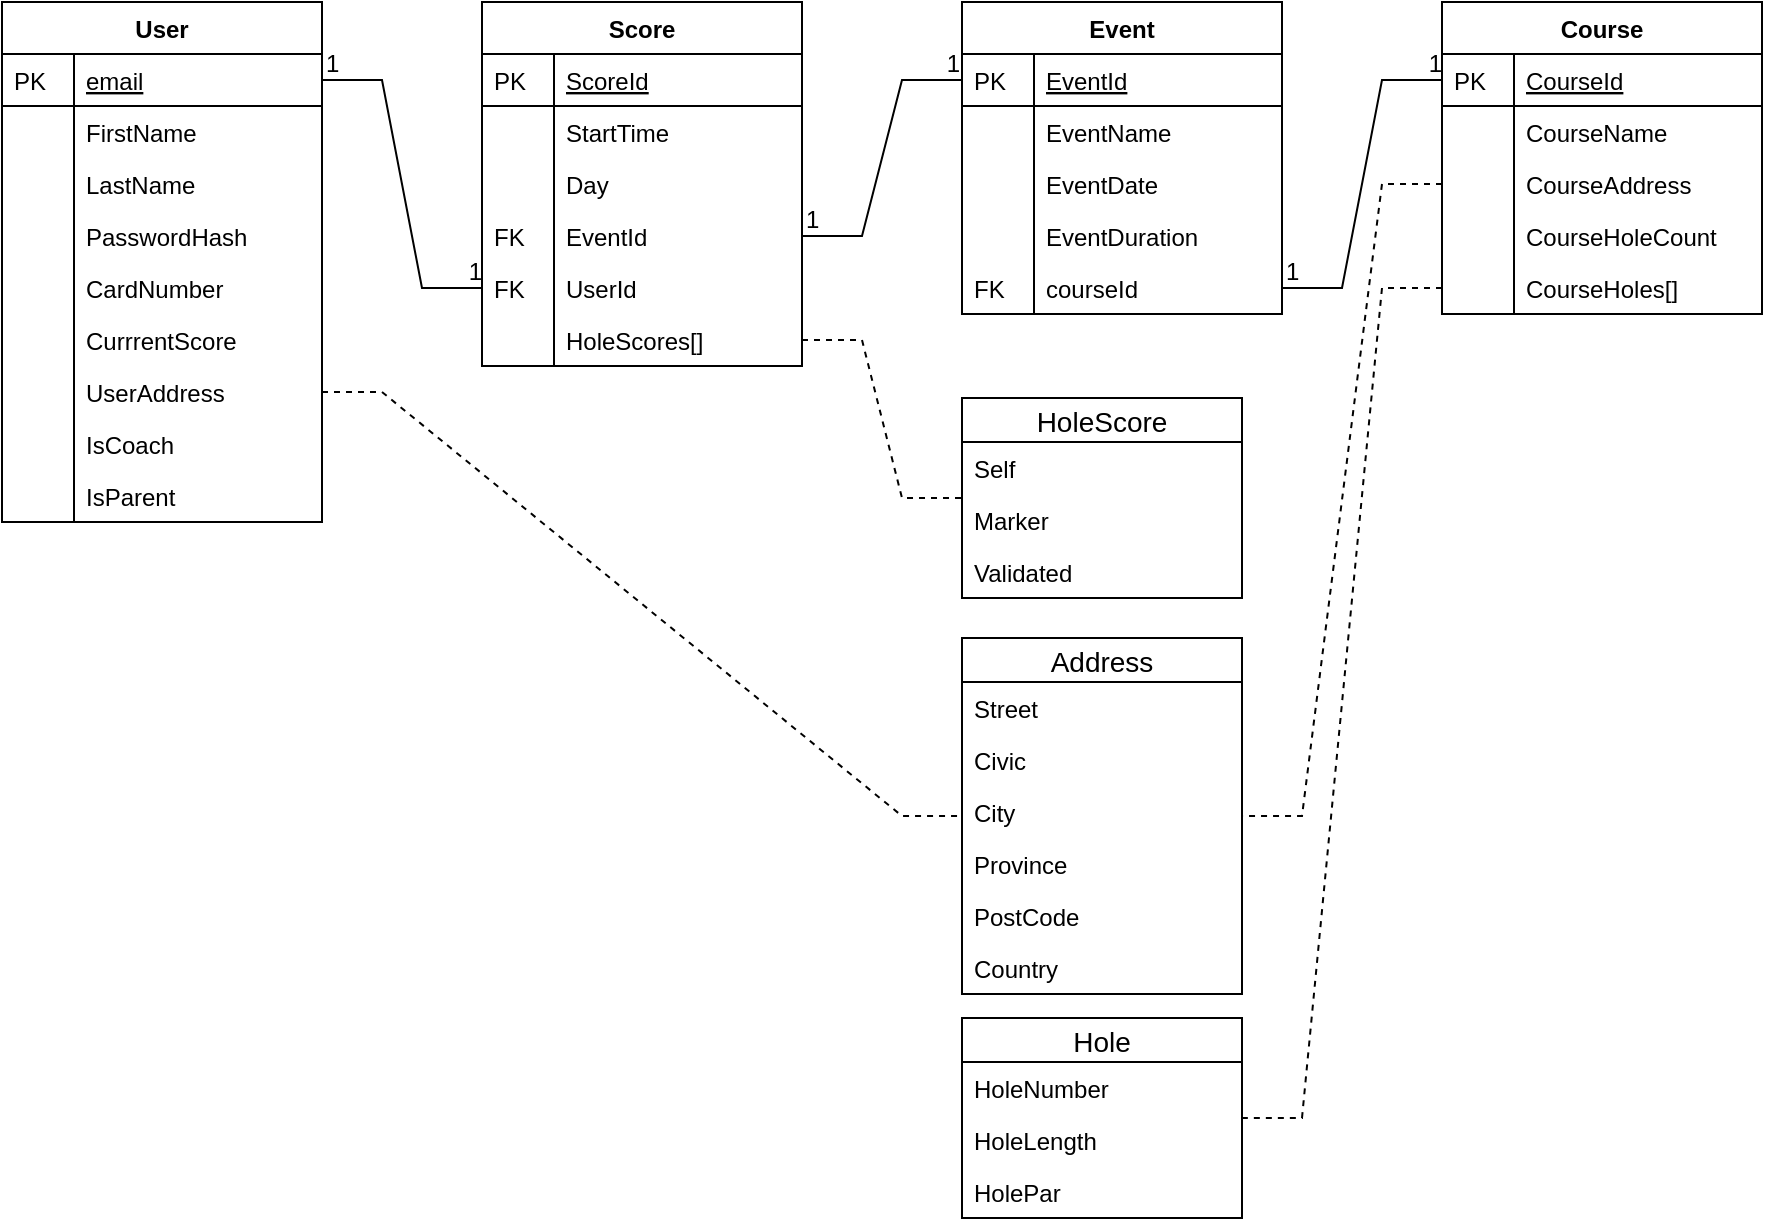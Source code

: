 <mxfile version="12.9.13" type="device"><diagram id="C5RBs43oDa-KdzZeNtuy" name="Page-1"><mxGraphModel dx="901" dy="680" grid="1" gridSize="10" guides="1" tooltips="1" connect="1" arrows="1" fold="1" page="1" pageScale="1" pageWidth="1169" pageHeight="827" math="0" shadow="0"><root><mxCell id="WIyWlLk6GJQsqaUBKTNV-0"/><mxCell id="WIyWlLk6GJQsqaUBKTNV-1" parent="WIyWlLk6GJQsqaUBKTNV-0"/><mxCell id="zkfFHV4jXpPFQw0GAbJ--51" value="User" style="swimlane;fontStyle=1;childLayout=stackLayout;horizontal=1;startSize=26;horizontalStack=0;resizeParent=1;resizeLast=0;collapsible=1;marginBottom=0;rounded=0;shadow=0;strokeWidth=1;" parent="WIyWlLk6GJQsqaUBKTNV-1" vertex="1"><mxGeometry x="40" y="42" width="160" height="260" as="geometry"><mxRectangle x="20" y="80" width="160" height="26" as="alternateBounds"/></mxGeometry></mxCell><mxCell id="zkfFHV4jXpPFQw0GAbJ--52" value="email" style="shape=partialRectangle;top=0;left=0;right=0;bottom=1;align=left;verticalAlign=top;fillColor=none;spacingLeft=40;spacingRight=4;overflow=hidden;rotatable=0;points=[[0,0.5],[1,0.5]];portConstraint=eastwest;dropTarget=0;rounded=0;shadow=0;strokeWidth=1;fontStyle=4" parent="zkfFHV4jXpPFQw0GAbJ--51" vertex="1"><mxGeometry y="26" width="160" height="26" as="geometry"/></mxCell><mxCell id="zkfFHV4jXpPFQw0GAbJ--53" value="PK" style="shape=partialRectangle;top=0;left=0;bottom=0;fillColor=none;align=left;verticalAlign=top;spacingLeft=4;spacingRight=4;overflow=hidden;rotatable=0;points=[];portConstraint=eastwest;part=1;" parent="zkfFHV4jXpPFQw0GAbJ--52" vertex="1" connectable="0"><mxGeometry width="36" height="26" as="geometry"/></mxCell><mxCell id="zkfFHV4jXpPFQw0GAbJ--54" value="FirstName" style="shape=partialRectangle;top=0;left=0;right=0;bottom=0;align=left;verticalAlign=top;fillColor=none;spacingLeft=40;spacingRight=4;overflow=hidden;rotatable=0;points=[[0,0.5],[1,0.5]];portConstraint=eastwest;dropTarget=0;rounded=0;shadow=0;strokeWidth=1;" parent="zkfFHV4jXpPFQw0GAbJ--51" vertex="1"><mxGeometry y="52" width="160" height="26" as="geometry"/></mxCell><mxCell id="zkfFHV4jXpPFQw0GAbJ--55" value="" style="shape=partialRectangle;top=0;left=0;bottom=0;fillColor=none;align=left;verticalAlign=top;spacingLeft=4;spacingRight=4;overflow=hidden;rotatable=0;points=[];portConstraint=eastwest;part=1;" parent="zkfFHV4jXpPFQw0GAbJ--54" vertex="1" connectable="0"><mxGeometry width="36" height="26" as="geometry"/></mxCell><mxCell id="CNbzcFAfPootxd4gBOf6-0" value="LastName" style="shape=partialRectangle;top=0;left=0;right=0;bottom=0;align=left;verticalAlign=top;fillColor=none;spacingLeft=40;spacingRight=4;overflow=hidden;rotatable=0;points=[[0,0.5],[1,0.5]];portConstraint=eastwest;dropTarget=0;rounded=0;shadow=0;strokeWidth=1;" parent="zkfFHV4jXpPFQw0GAbJ--51" vertex="1"><mxGeometry y="78" width="160" height="26" as="geometry"/></mxCell><mxCell id="CNbzcFAfPootxd4gBOf6-1" value="" style="shape=partialRectangle;top=0;left=0;bottom=0;fillColor=none;align=left;verticalAlign=top;spacingLeft=4;spacingRight=4;overflow=hidden;rotatable=0;points=[];portConstraint=eastwest;part=1;" parent="CNbzcFAfPootxd4gBOf6-0" vertex="1" connectable="0"><mxGeometry width="36" height="26" as="geometry"/></mxCell><mxCell id="CNbzcFAfPootxd4gBOf6-2" value="PasswordHash" style="shape=partialRectangle;top=0;left=0;right=0;bottom=0;align=left;verticalAlign=top;fillColor=none;spacingLeft=40;spacingRight=4;overflow=hidden;rotatable=0;points=[[0,0.5],[1,0.5]];portConstraint=eastwest;dropTarget=0;rounded=0;shadow=0;strokeWidth=1;" parent="zkfFHV4jXpPFQw0GAbJ--51" vertex="1"><mxGeometry y="104" width="160" height="26" as="geometry"/></mxCell><mxCell id="CNbzcFAfPootxd4gBOf6-3" value="" style="shape=partialRectangle;top=0;left=0;bottom=0;fillColor=none;align=left;verticalAlign=top;spacingLeft=4;spacingRight=4;overflow=hidden;rotatable=0;points=[];portConstraint=eastwest;part=1;" parent="CNbzcFAfPootxd4gBOf6-2" vertex="1" connectable="0"><mxGeometry width="36" height="26" as="geometry"/></mxCell><mxCell id="CNbzcFAfPootxd4gBOf6-4" value="CardNumber" style="shape=partialRectangle;top=0;left=0;right=0;bottom=0;align=left;verticalAlign=top;fillColor=none;spacingLeft=40;spacingRight=4;overflow=hidden;rotatable=0;points=[[0,0.5],[1,0.5]];portConstraint=eastwest;dropTarget=0;rounded=0;shadow=0;strokeWidth=1;" parent="zkfFHV4jXpPFQw0GAbJ--51" vertex="1"><mxGeometry y="130" width="160" height="26" as="geometry"/></mxCell><mxCell id="CNbzcFAfPootxd4gBOf6-5" value="" style="shape=partialRectangle;top=0;left=0;bottom=0;fillColor=none;align=left;verticalAlign=top;spacingLeft=4;spacingRight=4;overflow=hidden;rotatable=0;points=[];portConstraint=eastwest;part=1;" parent="CNbzcFAfPootxd4gBOf6-4" vertex="1" connectable="0"><mxGeometry width="36" height="26" as="geometry"/></mxCell><mxCell id="CNbzcFAfPootxd4gBOf6-6" value="CurrrentScore" style="shape=partialRectangle;top=0;left=0;right=0;bottom=0;align=left;verticalAlign=top;fillColor=none;spacingLeft=40;spacingRight=4;overflow=hidden;rotatable=0;points=[[0,0.5],[1,0.5]];portConstraint=eastwest;dropTarget=0;rounded=0;shadow=0;strokeWidth=1;" parent="zkfFHV4jXpPFQw0GAbJ--51" vertex="1"><mxGeometry y="156" width="160" height="26" as="geometry"/></mxCell><mxCell id="CNbzcFAfPootxd4gBOf6-7" value="" style="shape=partialRectangle;top=0;left=0;bottom=0;fillColor=none;align=left;verticalAlign=top;spacingLeft=4;spacingRight=4;overflow=hidden;rotatable=0;points=[];portConstraint=eastwest;part=1;" parent="CNbzcFAfPootxd4gBOf6-6" vertex="1" connectable="0"><mxGeometry width="36" height="26" as="geometry"/></mxCell><mxCell id="CNbzcFAfPootxd4gBOf6-12" value="UserAddress" style="shape=partialRectangle;top=0;left=0;right=0;bottom=0;align=left;verticalAlign=top;fillColor=none;spacingLeft=40;spacingRight=4;overflow=hidden;rotatable=0;points=[[0,0.5],[1,0.5]];portConstraint=eastwest;dropTarget=0;rounded=0;shadow=0;strokeWidth=1;" parent="zkfFHV4jXpPFQw0GAbJ--51" vertex="1"><mxGeometry y="182" width="160" height="26" as="geometry"/></mxCell><mxCell id="CNbzcFAfPootxd4gBOf6-13" value="" style="shape=partialRectangle;top=0;left=0;bottom=0;fillColor=none;align=left;verticalAlign=top;spacingLeft=4;spacingRight=4;overflow=hidden;rotatable=0;points=[];portConstraint=eastwest;part=1;" parent="CNbzcFAfPootxd4gBOf6-12" vertex="1" connectable="0"><mxGeometry width="36" height="26" as="geometry"/></mxCell><mxCell id="CNbzcFAfPootxd4gBOf6-10" value="IsCoach" style="shape=partialRectangle;top=0;left=0;right=0;bottom=0;align=left;verticalAlign=top;fillColor=none;spacingLeft=40;spacingRight=4;overflow=hidden;rotatable=0;points=[[0,0.5],[1,0.5]];portConstraint=eastwest;dropTarget=0;rounded=0;shadow=0;strokeWidth=1;" parent="zkfFHV4jXpPFQw0GAbJ--51" vertex="1"><mxGeometry y="208" width="160" height="26" as="geometry"/></mxCell><mxCell id="CNbzcFAfPootxd4gBOf6-11" value="" style="shape=partialRectangle;top=0;left=0;bottom=0;fillColor=none;align=left;verticalAlign=top;spacingLeft=4;spacingRight=4;overflow=hidden;rotatable=0;points=[];portConstraint=eastwest;part=1;" parent="CNbzcFAfPootxd4gBOf6-10" vertex="1" connectable="0"><mxGeometry width="36" height="26" as="geometry"/></mxCell><mxCell id="CNbzcFAfPootxd4gBOf6-8" value="IsParent" style="shape=partialRectangle;top=0;left=0;right=0;bottom=0;align=left;verticalAlign=top;fillColor=none;spacingLeft=40;spacingRight=4;overflow=hidden;rotatable=0;points=[[0,0.5],[1,0.5]];portConstraint=eastwest;dropTarget=0;rounded=0;shadow=0;strokeWidth=1;" parent="zkfFHV4jXpPFQw0GAbJ--51" vertex="1"><mxGeometry y="234" width="160" height="26" as="geometry"/></mxCell><mxCell id="CNbzcFAfPootxd4gBOf6-9" value="" style="shape=partialRectangle;top=0;left=0;bottom=0;fillColor=none;align=left;verticalAlign=top;spacingLeft=4;spacingRight=4;overflow=hidden;rotatable=0;points=[];portConstraint=eastwest;part=1;" parent="CNbzcFAfPootxd4gBOf6-8" vertex="1" connectable="0"><mxGeometry width="36" height="26" as="geometry"/></mxCell><mxCell id="jcFUPDY8-ciqzz3bYHUC-16" value="" style="endArrow=none;html=1;rounded=0;exitX=1;exitY=0.5;exitDx=0;exitDy=0;entryX=0;entryY=0.5;entryDx=0;entryDy=0;edgeStyle=entityRelationEdgeStyle;" parent="WIyWlLk6GJQsqaUBKTNV-1" source="zkfFHV4jXpPFQw0GAbJ--52" target="jcFUPDY8-ciqzz3bYHUC-13" edge="1"><mxGeometry relative="1" as="geometry"><mxPoint x="280" y="200" as="sourcePoint"/><mxPoint x="330" y="210" as="targetPoint"/></mxGeometry></mxCell><mxCell id="jcFUPDY8-ciqzz3bYHUC-17" value="1" style="resizable=0;html=1;align=left;verticalAlign=bottom;" parent="jcFUPDY8-ciqzz3bYHUC-16" connectable="0" vertex="1"><mxGeometry x="-1" relative="1" as="geometry"/></mxCell><mxCell id="jcFUPDY8-ciqzz3bYHUC-18" value="1" style="resizable=0;html=1;align=right;verticalAlign=bottom;" parent="jcFUPDY8-ciqzz3bYHUC-16" connectable="0" vertex="1"><mxGeometry x="1" relative="1" as="geometry"/></mxCell><mxCell id="zkfFHV4jXpPFQw0GAbJ--56" value="Score" style="swimlane;fontStyle=1;childLayout=stackLayout;horizontal=1;startSize=26;horizontalStack=0;resizeParent=1;resizeLast=0;collapsible=1;marginBottom=0;rounded=0;shadow=0;strokeWidth=1;" parent="WIyWlLk6GJQsqaUBKTNV-1" vertex="1"><mxGeometry x="280" y="42" width="160" height="182" as="geometry"><mxRectangle x="260" y="80" width="160" height="26" as="alternateBounds"/></mxGeometry></mxCell><mxCell id="zkfFHV4jXpPFQw0GAbJ--57" value="ScoreId" style="shape=partialRectangle;top=0;left=0;right=0;bottom=1;align=left;verticalAlign=top;fillColor=none;spacingLeft=40;spacingRight=4;overflow=hidden;rotatable=0;points=[[0,0.5],[1,0.5]];portConstraint=eastwest;dropTarget=0;rounded=0;shadow=0;strokeWidth=1;fontStyle=4" parent="zkfFHV4jXpPFQw0GAbJ--56" vertex="1"><mxGeometry y="26" width="160" height="26" as="geometry"/></mxCell><mxCell id="zkfFHV4jXpPFQw0GAbJ--58" value="PK" style="shape=partialRectangle;top=0;left=0;bottom=0;fillColor=none;align=left;verticalAlign=top;spacingLeft=4;spacingRight=4;overflow=hidden;rotatable=0;points=[];portConstraint=eastwest;part=1;" parent="zkfFHV4jXpPFQw0GAbJ--57" vertex="1" connectable="0"><mxGeometry width="36" height="26" as="geometry"/></mxCell><mxCell id="zkfFHV4jXpPFQw0GAbJ--59" value="StartTime" style="shape=partialRectangle;top=0;left=0;right=0;bottom=0;align=left;verticalAlign=top;fillColor=none;spacingLeft=40;spacingRight=4;overflow=hidden;rotatable=0;points=[[0,0.5],[1,0.5]];portConstraint=eastwest;dropTarget=0;rounded=0;shadow=0;strokeWidth=1;" parent="zkfFHV4jXpPFQw0GAbJ--56" vertex="1"><mxGeometry y="52" width="160" height="26" as="geometry"/></mxCell><mxCell id="zkfFHV4jXpPFQw0GAbJ--60" value="" style="shape=partialRectangle;top=0;left=0;bottom=0;fillColor=none;align=left;verticalAlign=top;spacingLeft=4;spacingRight=4;overflow=hidden;rotatable=0;points=[];portConstraint=eastwest;part=1;" parent="zkfFHV4jXpPFQw0GAbJ--59" vertex="1" connectable="0"><mxGeometry width="36" height="26" as="geometry"/></mxCell><mxCell id="zkfFHV4jXpPFQw0GAbJ--61" value="Day" style="shape=partialRectangle;top=0;left=0;right=0;bottom=0;align=left;verticalAlign=top;fillColor=none;spacingLeft=40;spacingRight=4;overflow=hidden;rotatable=0;points=[[0,0.5],[1,0.5]];portConstraint=eastwest;dropTarget=0;rounded=0;shadow=0;strokeWidth=1;" parent="zkfFHV4jXpPFQw0GAbJ--56" vertex="1"><mxGeometry y="78" width="160" height="26" as="geometry"/></mxCell><mxCell id="zkfFHV4jXpPFQw0GAbJ--62" value="" style="shape=partialRectangle;top=0;left=0;bottom=0;fillColor=none;align=left;verticalAlign=top;spacingLeft=4;spacingRight=4;overflow=hidden;rotatable=0;points=[];portConstraint=eastwest;part=1;" parent="zkfFHV4jXpPFQw0GAbJ--61" vertex="1" connectable="0"><mxGeometry width="36" height="26" as="geometry"/></mxCell><mxCell id="jcFUPDY8-ciqzz3bYHUC-11" value="EventId" style="shape=partialRectangle;top=0;left=0;right=0;bottom=0;align=left;verticalAlign=top;fillColor=none;spacingLeft=40;spacingRight=4;overflow=hidden;rotatable=0;points=[[0,0.5],[1,0.5]];portConstraint=eastwest;dropTarget=0;rounded=0;shadow=0;strokeWidth=1;" parent="zkfFHV4jXpPFQw0GAbJ--56" vertex="1"><mxGeometry y="104" width="160" height="26" as="geometry"/></mxCell><mxCell id="jcFUPDY8-ciqzz3bYHUC-12" value="FK" style="shape=partialRectangle;top=0;left=0;bottom=0;fillColor=none;align=left;verticalAlign=top;spacingLeft=4;spacingRight=4;overflow=hidden;rotatable=0;points=[];portConstraint=eastwest;part=1;" parent="jcFUPDY8-ciqzz3bYHUC-11" vertex="1" connectable="0"><mxGeometry width="36" height="26" as="geometry"/></mxCell><mxCell id="jcFUPDY8-ciqzz3bYHUC-13" value="UserId" style="shape=partialRectangle;top=0;left=0;right=0;bottom=0;align=left;verticalAlign=top;fillColor=none;spacingLeft=40;spacingRight=4;overflow=hidden;rotatable=0;points=[[0,0.5],[1,0.5]];portConstraint=eastwest;dropTarget=0;rounded=0;shadow=0;strokeWidth=1;" parent="zkfFHV4jXpPFQw0GAbJ--56" vertex="1"><mxGeometry y="130" width="160" height="26" as="geometry"/></mxCell><mxCell id="jcFUPDY8-ciqzz3bYHUC-14" value="FK" style="shape=partialRectangle;top=0;left=0;bottom=0;fillColor=none;align=left;verticalAlign=top;spacingLeft=4;spacingRight=4;overflow=hidden;rotatable=0;points=[];portConstraint=eastwest;part=1;" parent="jcFUPDY8-ciqzz3bYHUC-13" vertex="1" connectable="0"><mxGeometry width="36" height="26" as="geometry"/></mxCell><mxCell id="P5c_yfgn9r5V4UXOkbUd-7" value="HoleScores[]" style="shape=partialRectangle;top=0;left=0;right=0;bottom=0;align=left;verticalAlign=top;fillColor=none;spacingLeft=40;spacingRight=4;overflow=hidden;rotatable=0;points=[[0,0.5],[1,0.5]];portConstraint=eastwest;dropTarget=0;rounded=0;shadow=0;strokeWidth=1;" vertex="1" parent="zkfFHV4jXpPFQw0GAbJ--56"><mxGeometry y="156" width="160" height="26" as="geometry"/></mxCell><mxCell id="P5c_yfgn9r5V4UXOkbUd-8" value="" style="shape=partialRectangle;top=0;left=0;bottom=0;fillColor=none;align=left;verticalAlign=top;spacingLeft=4;spacingRight=4;overflow=hidden;rotatable=0;points=[];portConstraint=eastwest;part=1;" vertex="1" connectable="0" parent="P5c_yfgn9r5V4UXOkbUd-7"><mxGeometry width="36" height="26" as="geometry"/></mxCell><mxCell id="jcFUPDY8-ciqzz3bYHUC-42" value="" style="endArrow=none;html=1;rounded=0;edgeStyle=entityRelationEdgeStyle;" parent="WIyWlLk6GJQsqaUBKTNV-1" source="jcFUPDY8-ciqzz3bYHUC-11" target="zkfFHV4jXpPFQw0GAbJ--65" edge="1"><mxGeometry relative="1" as="geometry"><mxPoint x="470" y="435" as="sourcePoint"/><mxPoint x="560" y="383" as="targetPoint"/></mxGeometry></mxCell><mxCell id="jcFUPDY8-ciqzz3bYHUC-43" value="1" style="resizable=0;html=1;align=left;verticalAlign=bottom;" parent="jcFUPDY8-ciqzz3bYHUC-42" connectable="0" vertex="1"><mxGeometry x="-1" relative="1" as="geometry"/></mxCell><mxCell id="jcFUPDY8-ciqzz3bYHUC-44" value="1" style="resizable=0;html=1;align=right;verticalAlign=bottom;" parent="jcFUPDY8-ciqzz3bYHUC-42" connectable="0" vertex="1"><mxGeometry x="1" relative="1" as="geometry"/></mxCell><mxCell id="zkfFHV4jXpPFQw0GAbJ--64" value="Event" style="swimlane;fontStyle=1;childLayout=stackLayout;horizontal=1;startSize=26;horizontalStack=0;resizeParent=1;resizeLast=0;collapsible=1;marginBottom=0;rounded=0;shadow=0;strokeWidth=1;" parent="WIyWlLk6GJQsqaUBKTNV-1" vertex="1"><mxGeometry x="520" y="42" width="160" height="156" as="geometry"><mxRectangle x="260" y="270" width="160" height="26" as="alternateBounds"/></mxGeometry></mxCell><mxCell id="zkfFHV4jXpPFQw0GAbJ--65" value="EventId" style="shape=partialRectangle;top=0;left=0;right=0;bottom=1;align=left;verticalAlign=top;fillColor=none;spacingLeft=40;spacingRight=4;overflow=hidden;rotatable=0;points=[[0,0.5],[1,0.5]];portConstraint=eastwest;dropTarget=0;rounded=0;shadow=0;strokeWidth=1;fontStyle=4" parent="zkfFHV4jXpPFQw0GAbJ--64" vertex="1"><mxGeometry y="26" width="160" height="26" as="geometry"/></mxCell><mxCell id="zkfFHV4jXpPFQw0GAbJ--66" value="PK" style="shape=partialRectangle;top=0;left=0;bottom=0;fillColor=none;align=left;verticalAlign=top;spacingLeft=4;spacingRight=4;overflow=hidden;rotatable=0;points=[];portConstraint=eastwest;part=1;" parent="zkfFHV4jXpPFQw0GAbJ--65" vertex="1" connectable="0"><mxGeometry width="36" height="26" as="geometry"/></mxCell><mxCell id="zkfFHV4jXpPFQw0GAbJ--67" value="EventName" style="shape=partialRectangle;top=0;left=0;right=0;bottom=0;align=left;verticalAlign=top;fillColor=none;spacingLeft=40;spacingRight=4;overflow=hidden;rotatable=0;points=[[0,0.5],[1,0.5]];portConstraint=eastwest;dropTarget=0;rounded=0;shadow=0;strokeWidth=1;" parent="zkfFHV4jXpPFQw0GAbJ--64" vertex="1"><mxGeometry y="52" width="160" height="26" as="geometry"/></mxCell><mxCell id="zkfFHV4jXpPFQw0GAbJ--68" value="" style="shape=partialRectangle;top=0;left=0;bottom=0;fillColor=none;align=left;verticalAlign=top;spacingLeft=4;spacingRight=4;overflow=hidden;rotatable=0;points=[];portConstraint=eastwest;part=1;" parent="zkfFHV4jXpPFQw0GAbJ--67" vertex="1" connectable="0"><mxGeometry width="36" height="26" as="geometry"/></mxCell><mxCell id="zkfFHV4jXpPFQw0GAbJ--69" value="EventDate" style="shape=partialRectangle;top=0;left=0;right=0;bottom=0;align=left;verticalAlign=top;fillColor=none;spacingLeft=40;spacingRight=4;overflow=hidden;rotatable=0;points=[[0,0.5],[1,0.5]];portConstraint=eastwest;dropTarget=0;rounded=0;shadow=0;strokeWidth=1;" parent="zkfFHV4jXpPFQw0GAbJ--64" vertex="1"><mxGeometry y="78" width="160" height="26" as="geometry"/></mxCell><mxCell id="zkfFHV4jXpPFQw0GAbJ--70" value="" style="shape=partialRectangle;top=0;left=0;bottom=0;fillColor=none;align=left;verticalAlign=top;spacingLeft=4;spacingRight=4;overflow=hidden;rotatable=0;points=[];portConstraint=eastwest;part=1;" parent="zkfFHV4jXpPFQw0GAbJ--69" vertex="1" connectable="0"><mxGeometry width="36" height="26" as="geometry"/></mxCell><mxCell id="jcFUPDY8-ciqzz3bYHUC-19" value="EventDuration" style="shape=partialRectangle;top=0;left=0;right=0;bottom=0;align=left;verticalAlign=top;fillColor=none;spacingLeft=40;spacingRight=4;overflow=hidden;rotatable=0;points=[[0,0.5],[1,0.5]];portConstraint=eastwest;dropTarget=0;rounded=0;shadow=0;strokeWidth=1;" parent="zkfFHV4jXpPFQw0GAbJ--64" vertex="1"><mxGeometry y="104" width="160" height="26" as="geometry"/></mxCell><mxCell id="jcFUPDY8-ciqzz3bYHUC-20" value="" style="shape=partialRectangle;top=0;left=0;bottom=0;fillColor=none;align=left;verticalAlign=top;spacingLeft=4;spacingRight=4;overflow=hidden;rotatable=0;points=[];portConstraint=eastwest;part=1;" parent="jcFUPDY8-ciqzz3bYHUC-19" vertex="1" connectable="0"><mxGeometry width="36" height="26" as="geometry"/></mxCell><mxCell id="jcFUPDY8-ciqzz3bYHUC-21" value="courseId" style="shape=partialRectangle;top=0;left=0;right=0;bottom=0;align=left;verticalAlign=top;fillColor=none;spacingLeft=40;spacingRight=4;overflow=hidden;rotatable=0;points=[[0,0.5],[1,0.5]];portConstraint=eastwest;dropTarget=0;rounded=0;shadow=0;strokeWidth=1;" parent="zkfFHV4jXpPFQw0GAbJ--64" vertex="1"><mxGeometry y="130" width="160" height="26" as="geometry"/></mxCell><mxCell id="jcFUPDY8-ciqzz3bYHUC-22" value="FK" style="shape=partialRectangle;top=0;left=0;bottom=0;fillColor=none;align=left;verticalAlign=top;spacingLeft=4;spacingRight=4;overflow=hidden;rotatable=0;points=[];portConstraint=eastwest;part=1;" parent="jcFUPDY8-ciqzz3bYHUC-21" vertex="1" connectable="0"><mxGeometry width="36" height="26" as="geometry"/></mxCell><mxCell id="jcFUPDY8-ciqzz3bYHUC-72" value="" style="endArrow=none;html=1;rounded=0;edgeStyle=entityRelationEdgeStyle;entryX=0;entryY=0.5;entryDx=0;entryDy=0;" parent="WIyWlLk6GJQsqaUBKTNV-1" source="jcFUPDY8-ciqzz3bYHUC-21" target="jcFUPDY8-ciqzz3bYHUC-24" edge="1"><mxGeometry relative="1" as="geometry"><mxPoint x="750" y="159" as="sourcePoint"/><mxPoint x="830" y="81" as="targetPoint"/></mxGeometry></mxCell><mxCell id="jcFUPDY8-ciqzz3bYHUC-73" value="1" style="resizable=0;html=1;align=left;verticalAlign=bottom;" parent="jcFUPDY8-ciqzz3bYHUC-72" connectable="0" vertex="1"><mxGeometry x="-1" relative="1" as="geometry"/></mxCell><mxCell id="jcFUPDY8-ciqzz3bYHUC-74" value="1" style="resizable=0;html=1;align=right;verticalAlign=bottom;" parent="jcFUPDY8-ciqzz3bYHUC-72" connectable="0" vertex="1"><mxGeometry x="1" relative="1" as="geometry"/></mxCell><mxCell id="jcFUPDY8-ciqzz3bYHUC-23" value="Course" style="swimlane;fontStyle=1;childLayout=stackLayout;horizontal=1;startSize=26;horizontalStack=0;resizeParent=1;resizeLast=0;collapsible=1;marginBottom=0;rounded=0;shadow=0;strokeWidth=1;" parent="WIyWlLk6GJQsqaUBKTNV-1" vertex="1"><mxGeometry x="760" y="42" width="160" height="156" as="geometry"><mxRectangle x="260" y="270" width="160" height="26" as="alternateBounds"/></mxGeometry></mxCell><mxCell id="jcFUPDY8-ciqzz3bYHUC-24" value="CourseId" style="shape=partialRectangle;top=0;left=0;right=0;bottom=1;align=left;verticalAlign=top;fillColor=none;spacingLeft=40;spacingRight=4;overflow=hidden;rotatable=0;points=[[0,0.5],[1,0.5]];portConstraint=eastwest;dropTarget=0;rounded=0;shadow=0;strokeWidth=1;fontStyle=4" parent="jcFUPDY8-ciqzz3bYHUC-23" vertex="1"><mxGeometry y="26" width="160" height="26" as="geometry"/></mxCell><mxCell id="jcFUPDY8-ciqzz3bYHUC-25" value="PK" style="shape=partialRectangle;top=0;left=0;bottom=0;fillColor=none;align=left;verticalAlign=top;spacingLeft=4;spacingRight=4;overflow=hidden;rotatable=0;points=[];portConstraint=eastwest;part=1;" parent="jcFUPDY8-ciqzz3bYHUC-24" vertex="1" connectable="0"><mxGeometry width="36" height="26" as="geometry"/></mxCell><mxCell id="jcFUPDY8-ciqzz3bYHUC-26" value="CourseName" style="shape=partialRectangle;top=0;left=0;right=0;bottom=0;align=left;verticalAlign=top;fillColor=none;spacingLeft=40;spacingRight=4;overflow=hidden;rotatable=0;points=[[0,0.5],[1,0.5]];portConstraint=eastwest;dropTarget=0;rounded=0;shadow=0;strokeWidth=1;" parent="jcFUPDY8-ciqzz3bYHUC-23" vertex="1"><mxGeometry y="52" width="160" height="26" as="geometry"/></mxCell><mxCell id="jcFUPDY8-ciqzz3bYHUC-27" value="" style="shape=partialRectangle;top=0;left=0;bottom=0;fillColor=none;align=left;verticalAlign=top;spacingLeft=4;spacingRight=4;overflow=hidden;rotatable=0;points=[];portConstraint=eastwest;part=1;" parent="jcFUPDY8-ciqzz3bYHUC-26" vertex="1" connectable="0"><mxGeometry width="36" height="26" as="geometry"/></mxCell><mxCell id="jcFUPDY8-ciqzz3bYHUC-28" value="CourseAddress" style="shape=partialRectangle;top=0;left=0;right=0;bottom=0;align=left;verticalAlign=top;fillColor=none;spacingLeft=40;spacingRight=4;overflow=hidden;rotatable=0;points=[[0,0.5],[1,0.5]];portConstraint=eastwest;dropTarget=0;rounded=0;shadow=0;strokeWidth=1;" parent="jcFUPDY8-ciqzz3bYHUC-23" vertex="1"><mxGeometry y="78" width="160" height="26" as="geometry"/></mxCell><mxCell id="jcFUPDY8-ciqzz3bYHUC-29" value="" style="shape=partialRectangle;top=0;left=0;bottom=0;fillColor=none;align=left;verticalAlign=top;spacingLeft=4;spacingRight=4;overflow=hidden;rotatable=0;points=[];portConstraint=eastwest;part=1;" parent="jcFUPDY8-ciqzz3bYHUC-28" vertex="1" connectable="0"><mxGeometry width="36" height="26" as="geometry"/></mxCell><mxCell id="jcFUPDY8-ciqzz3bYHUC-30" value="CourseHoleCount" style="shape=partialRectangle;top=0;left=0;right=0;bottom=0;align=left;verticalAlign=top;fillColor=none;spacingLeft=40;spacingRight=4;overflow=hidden;rotatable=0;points=[[0,0.5],[1,0.5]];portConstraint=eastwest;dropTarget=0;rounded=0;shadow=0;strokeWidth=1;" parent="jcFUPDY8-ciqzz3bYHUC-23" vertex="1"><mxGeometry y="104" width="160" height="26" as="geometry"/></mxCell><mxCell id="jcFUPDY8-ciqzz3bYHUC-31" value="" style="shape=partialRectangle;top=0;left=0;bottom=0;fillColor=none;align=left;verticalAlign=top;spacingLeft=4;spacingRight=4;overflow=hidden;rotatable=0;points=[];portConstraint=eastwest;part=1;" parent="jcFUPDY8-ciqzz3bYHUC-30" vertex="1" connectable="0"><mxGeometry width="36" height="26" as="geometry"/></mxCell><mxCell id="jcFUPDY8-ciqzz3bYHUC-32" value="CourseHoles[]" style="shape=partialRectangle;top=0;left=0;right=0;bottom=0;align=left;verticalAlign=top;fillColor=none;spacingLeft=40;spacingRight=4;overflow=hidden;rotatable=0;points=[[0,0.5],[1,0.5]];portConstraint=eastwest;dropTarget=0;rounded=0;shadow=0;strokeWidth=1;" parent="jcFUPDY8-ciqzz3bYHUC-23" vertex="1"><mxGeometry y="130" width="160" height="26" as="geometry"/></mxCell><mxCell id="jcFUPDY8-ciqzz3bYHUC-33" value="" style="shape=partialRectangle;top=0;left=0;bottom=0;fillColor=none;align=left;verticalAlign=top;spacingLeft=4;spacingRight=4;overflow=hidden;rotatable=0;points=[];portConstraint=eastwest;part=1;" parent="jcFUPDY8-ciqzz3bYHUC-32" vertex="1" connectable="0"><mxGeometry width="36" height="26" as="geometry"/></mxCell><mxCell id="P5c_yfgn9r5V4UXOkbUd-9" style="edgeStyle=entityRelationEdgeStyle;rounded=0;orthogonalLoop=1;jettySize=auto;html=1;endArrow=none;endFill=0;dashed=1;" edge="1" parent="WIyWlLk6GJQsqaUBKTNV-1" source="CNbzcFAfPootxd4gBOf6-12" target="jcFUPDY8-ciqzz3bYHUC-58"><mxGeometry relative="1" as="geometry"/></mxCell><mxCell id="P5c_yfgn9r5V4UXOkbUd-10" style="edgeStyle=entityRelationEdgeStyle;rounded=0;orthogonalLoop=1;jettySize=auto;html=1;endArrow=none;endFill=0;dashed=1;exitX=1;exitY=0.5;exitDx=0;exitDy=0;" edge="1" parent="WIyWlLk6GJQsqaUBKTNV-1" source="P5c_yfgn9r5V4UXOkbUd-7" target="P5c_yfgn9r5V4UXOkbUd-0"><mxGeometry relative="1" as="geometry"><mxPoint x="210" y="247" as="sourcePoint"/><mxPoint x="420" y="513" as="targetPoint"/></mxGeometry></mxCell><mxCell id="P5c_yfgn9r5V4UXOkbUd-11" style="edgeStyle=entityRelationEdgeStyle;rounded=0;orthogonalLoop=1;jettySize=auto;html=1;dashed=1;endArrow=none;endFill=0;" edge="1" parent="WIyWlLk6GJQsqaUBKTNV-1" source="jcFUPDY8-ciqzz3bYHUC-28" target="jcFUPDY8-ciqzz3bYHUC-58"><mxGeometry relative="1" as="geometry"/></mxCell><mxCell id="P5c_yfgn9r5V4UXOkbUd-0" value="HoleScore" style="swimlane;fontStyle=0;childLayout=stackLayout;horizontal=1;startSize=22;horizontalStack=0;resizeParent=1;resizeParentMax=0;resizeLast=0;collapsible=1;marginBottom=0;align=center;fontSize=14;" vertex="1" parent="WIyWlLk6GJQsqaUBKTNV-1"><mxGeometry x="520" y="240" width="140" height="100" as="geometry"/></mxCell><mxCell id="P5c_yfgn9r5V4UXOkbUd-1" value="Self" style="text;strokeColor=none;fillColor=none;spacingLeft=4;spacingRight=4;overflow=hidden;rotatable=0;points=[[0,0.5],[1,0.5]];portConstraint=eastwest;fontSize=12;" vertex="1" parent="P5c_yfgn9r5V4UXOkbUd-0"><mxGeometry y="22" width="140" height="26" as="geometry"/></mxCell><mxCell id="P5c_yfgn9r5V4UXOkbUd-2" value="Marker" style="text;strokeColor=none;fillColor=none;spacingLeft=4;spacingRight=4;overflow=hidden;rotatable=0;points=[[0,0.5],[1,0.5]];portConstraint=eastwest;fontSize=12;" vertex="1" parent="P5c_yfgn9r5V4UXOkbUd-0"><mxGeometry y="48" width="140" height="26" as="geometry"/></mxCell><mxCell id="P5c_yfgn9r5V4UXOkbUd-3" value="Validated" style="text;strokeColor=none;fillColor=none;spacingLeft=4;spacingRight=4;overflow=hidden;rotatable=0;points=[[0,0.5],[1,0.5]];portConstraint=eastwest;fontSize=12;" vertex="1" parent="P5c_yfgn9r5V4UXOkbUd-0"><mxGeometry y="74" width="140" height="26" as="geometry"/></mxCell><mxCell id="jcFUPDY8-ciqzz3bYHUC-58" value="Address" style="swimlane;fontStyle=0;childLayout=stackLayout;horizontal=1;startSize=22;horizontalStack=0;resizeParent=1;resizeParentMax=0;resizeLast=0;collapsible=1;marginBottom=0;align=center;fontSize=14;" parent="WIyWlLk6GJQsqaUBKTNV-1" vertex="1"><mxGeometry x="520" y="360" width="140" height="178" as="geometry"/></mxCell><mxCell id="jcFUPDY8-ciqzz3bYHUC-59" value="Street" style="text;strokeColor=none;fillColor=none;spacingLeft=4;spacingRight=4;overflow=hidden;rotatable=0;points=[[0,0.5],[1,0.5]];portConstraint=eastwest;fontSize=12;" parent="jcFUPDY8-ciqzz3bYHUC-58" vertex="1"><mxGeometry y="22" width="140" height="26" as="geometry"/></mxCell><mxCell id="jcFUPDY8-ciqzz3bYHUC-60" value="Civic" style="text;strokeColor=none;fillColor=none;spacingLeft=4;spacingRight=4;overflow=hidden;rotatable=0;points=[[0,0.5],[1,0.5]];portConstraint=eastwest;fontSize=12;" parent="jcFUPDY8-ciqzz3bYHUC-58" vertex="1"><mxGeometry y="48" width="140" height="26" as="geometry"/></mxCell><mxCell id="jcFUPDY8-ciqzz3bYHUC-61" value="City" style="text;strokeColor=none;fillColor=none;spacingLeft=4;spacingRight=4;overflow=hidden;rotatable=0;points=[[0,0.5],[1,0.5]];portConstraint=eastwest;fontSize=12;" parent="jcFUPDY8-ciqzz3bYHUC-58" vertex="1"><mxGeometry y="74" width="140" height="26" as="geometry"/></mxCell><mxCell id="jcFUPDY8-ciqzz3bYHUC-62" value="Province" style="text;strokeColor=none;fillColor=none;spacingLeft=4;spacingRight=4;overflow=hidden;rotatable=0;points=[[0,0.5],[1,0.5]];portConstraint=eastwest;fontSize=12;" parent="jcFUPDY8-ciqzz3bYHUC-58" vertex="1"><mxGeometry y="100" width="140" height="26" as="geometry"/></mxCell><mxCell id="jcFUPDY8-ciqzz3bYHUC-63" value="PostCode" style="text;strokeColor=none;fillColor=none;spacingLeft=4;spacingRight=4;overflow=hidden;rotatable=0;points=[[0,0.5],[1,0.5]];portConstraint=eastwest;fontSize=12;" parent="jcFUPDY8-ciqzz3bYHUC-58" vertex="1"><mxGeometry y="126" width="140" height="26" as="geometry"/></mxCell><mxCell id="jcFUPDY8-ciqzz3bYHUC-64" value="Country" style="text;strokeColor=none;fillColor=none;spacingLeft=4;spacingRight=4;overflow=hidden;rotatable=0;points=[[0,0.5],[1,0.5]];portConstraint=eastwest;fontSize=12;" parent="jcFUPDY8-ciqzz3bYHUC-58" vertex="1"><mxGeometry y="152" width="140" height="26" as="geometry"/></mxCell><mxCell id="jcFUPDY8-ciqzz3bYHUC-65" value="Hole" style="swimlane;fontStyle=0;childLayout=stackLayout;horizontal=1;startSize=22;horizontalStack=0;resizeParent=1;resizeParentMax=0;resizeLast=0;collapsible=1;marginBottom=0;align=center;fontSize=14;" parent="WIyWlLk6GJQsqaUBKTNV-1" vertex="1"><mxGeometry x="520" y="550" width="140" height="100" as="geometry"/></mxCell><mxCell id="jcFUPDY8-ciqzz3bYHUC-66" value="HoleNumber" style="text;strokeColor=none;fillColor=none;spacingLeft=4;spacingRight=4;overflow=hidden;rotatable=0;points=[[0,0.5],[1,0.5]];portConstraint=eastwest;fontSize=12;" parent="jcFUPDY8-ciqzz3bYHUC-65" vertex="1"><mxGeometry y="22" width="140" height="26" as="geometry"/></mxCell><mxCell id="jcFUPDY8-ciqzz3bYHUC-67" value="HoleLength" style="text;strokeColor=none;fillColor=none;spacingLeft=4;spacingRight=4;overflow=hidden;rotatable=0;points=[[0,0.5],[1,0.5]];portConstraint=eastwest;fontSize=12;" parent="jcFUPDY8-ciqzz3bYHUC-65" vertex="1"><mxGeometry y="48" width="140" height="26" as="geometry"/></mxCell><mxCell id="jcFUPDY8-ciqzz3bYHUC-68" value="HolePar" style="text;strokeColor=none;fillColor=none;spacingLeft=4;spacingRight=4;overflow=hidden;rotatable=0;points=[[0,0.5],[1,0.5]];portConstraint=eastwest;fontSize=12;" parent="jcFUPDY8-ciqzz3bYHUC-65" vertex="1"><mxGeometry y="74" width="140" height="26" as="geometry"/></mxCell><mxCell id="P5c_yfgn9r5V4UXOkbUd-12" style="edgeStyle=entityRelationEdgeStyle;rounded=0;orthogonalLoop=1;jettySize=auto;html=1;dashed=1;endArrow=none;endFill=0;" edge="1" parent="WIyWlLk6GJQsqaUBKTNV-1" source="jcFUPDY8-ciqzz3bYHUC-32" target="jcFUPDY8-ciqzz3bYHUC-65"><mxGeometry relative="1" as="geometry"/></mxCell></root></mxGraphModel></diagram></mxfile>